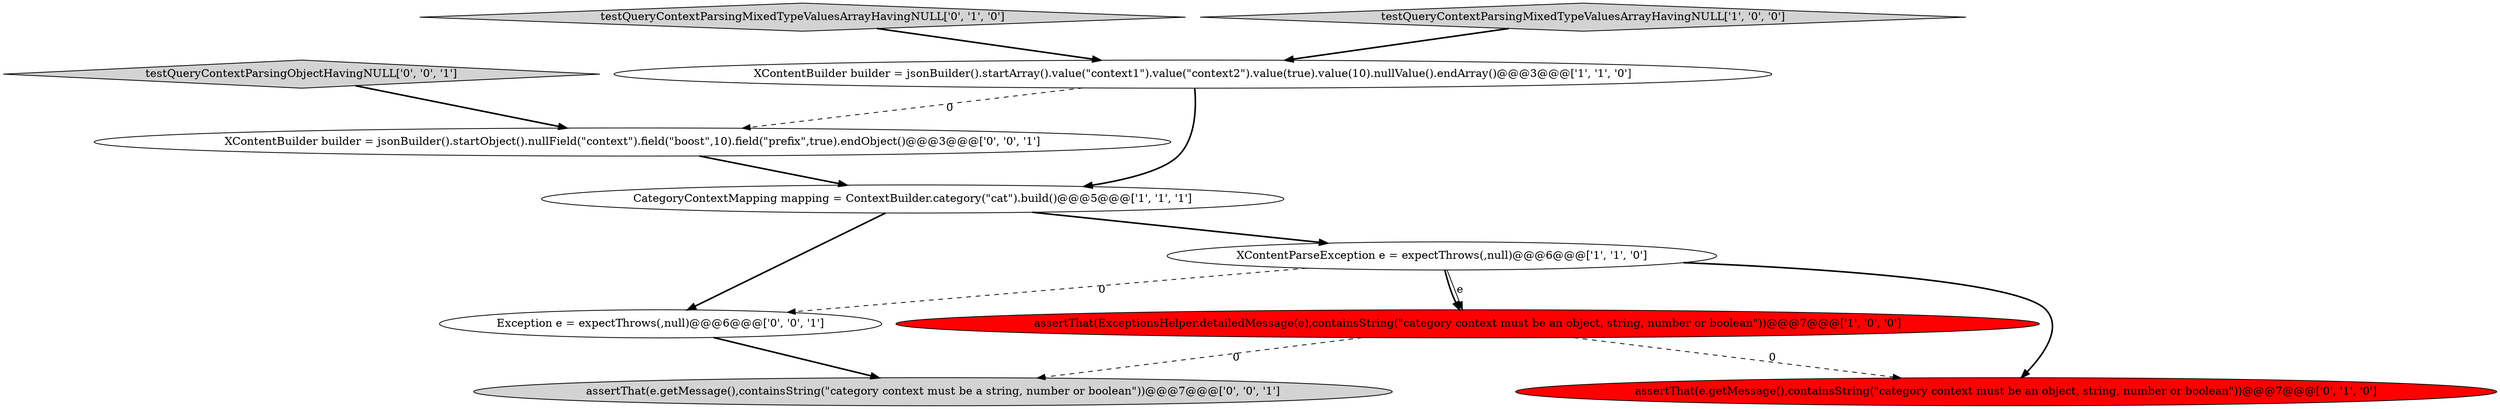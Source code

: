 digraph {
7 [style = filled, label = "assertThat(e.getMessage(),containsString(\"category context must be a string, number or boolean\"))@@@7@@@['0', '0', '1']", fillcolor = lightgray, shape = ellipse image = "AAA0AAABBB3BBB"];
0 [style = filled, label = "CategoryContextMapping mapping = ContextBuilder.category(\"cat\").build()@@@5@@@['1', '1', '1']", fillcolor = white, shape = ellipse image = "AAA0AAABBB1BBB"];
10 [style = filled, label = "testQueryContextParsingObjectHavingNULL['0', '0', '1']", fillcolor = lightgray, shape = diamond image = "AAA0AAABBB3BBB"];
5 [style = filled, label = "assertThat(e.getMessage(),containsString(\"category context must be an object, string, number or boolean\"))@@@7@@@['0', '1', '0']", fillcolor = red, shape = ellipse image = "AAA1AAABBB2BBB"];
8 [style = filled, label = "Exception e = expectThrows(,null)@@@6@@@['0', '0', '1']", fillcolor = white, shape = ellipse image = "AAA0AAABBB3BBB"];
1 [style = filled, label = "XContentParseException e = expectThrows(,null)@@@6@@@['1', '1', '0']", fillcolor = white, shape = ellipse image = "AAA0AAABBB1BBB"];
6 [style = filled, label = "testQueryContextParsingMixedTypeValuesArrayHavingNULL['0', '1', '0']", fillcolor = lightgray, shape = diamond image = "AAA0AAABBB2BBB"];
9 [style = filled, label = "XContentBuilder builder = jsonBuilder().startObject().nullField(\"context\").field(\"boost\",10).field(\"prefix\",true).endObject()@@@3@@@['0', '0', '1']", fillcolor = white, shape = ellipse image = "AAA0AAABBB3BBB"];
2 [style = filled, label = "XContentBuilder builder = jsonBuilder().startArray().value(\"context1\").value(\"context2\").value(true).value(10).nullValue().endArray()@@@3@@@['1', '1', '0']", fillcolor = white, shape = ellipse image = "AAA0AAABBB1BBB"];
3 [style = filled, label = "assertThat(ExceptionsHelper.detailedMessage(e),containsString(\"category context must be an object, string, number or boolean\"))@@@7@@@['1', '0', '0']", fillcolor = red, shape = ellipse image = "AAA1AAABBB1BBB"];
4 [style = filled, label = "testQueryContextParsingMixedTypeValuesArrayHavingNULL['1', '0', '0']", fillcolor = lightgray, shape = diamond image = "AAA0AAABBB1BBB"];
1->5 [style = bold, label=""];
1->3 [style = bold, label=""];
3->5 [style = dashed, label="0"];
1->8 [style = dashed, label="0"];
10->9 [style = bold, label=""];
2->0 [style = bold, label=""];
1->3 [style = solid, label="e"];
4->2 [style = bold, label=""];
9->0 [style = bold, label=""];
2->9 [style = dashed, label="0"];
3->7 [style = dashed, label="0"];
0->1 [style = bold, label=""];
8->7 [style = bold, label=""];
0->8 [style = bold, label=""];
6->2 [style = bold, label=""];
}
